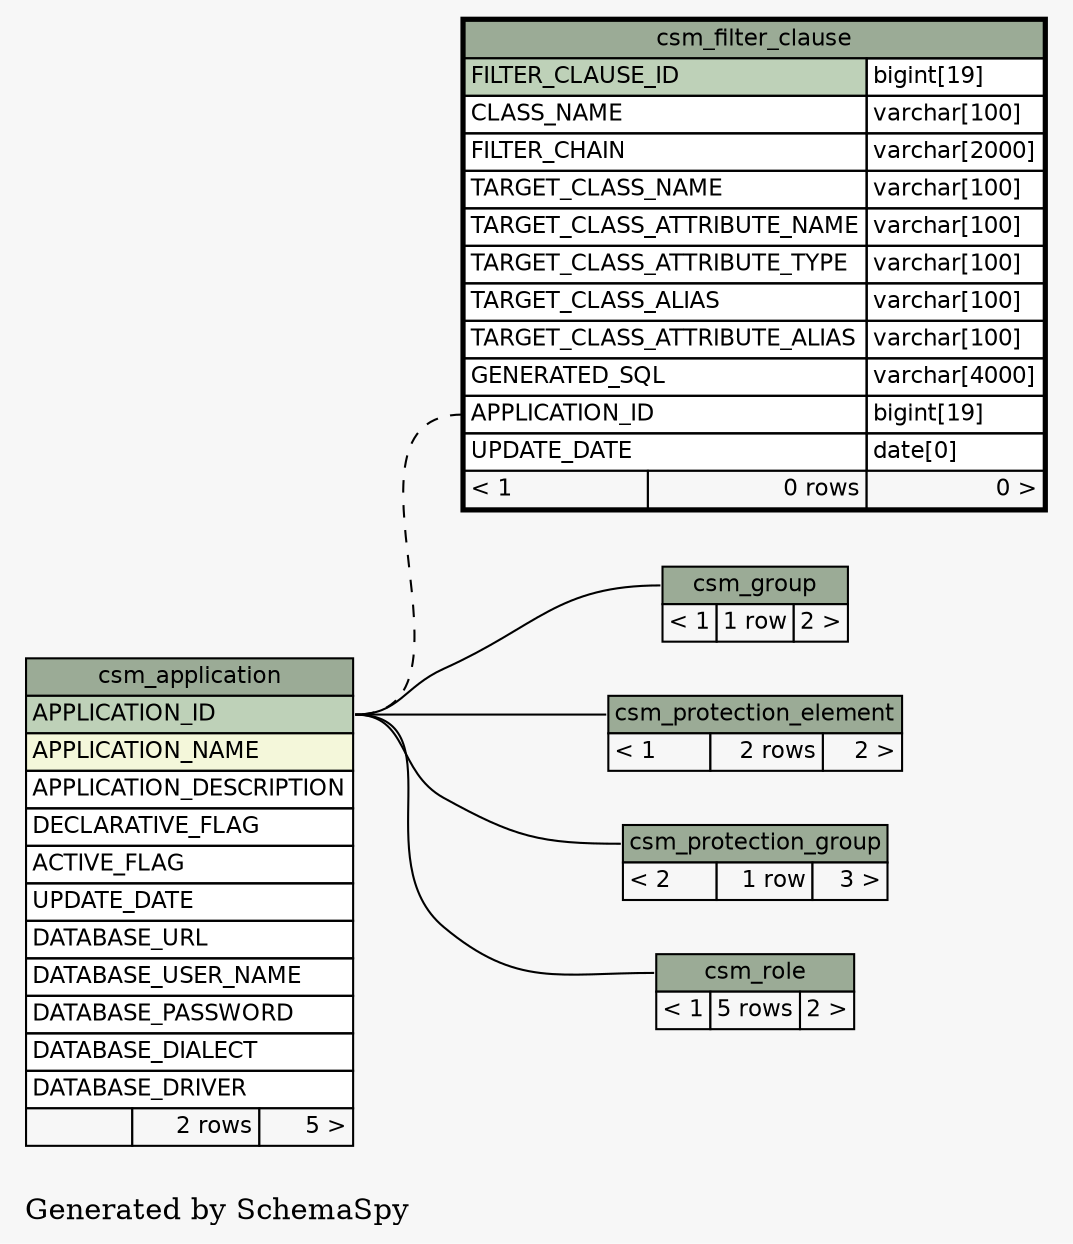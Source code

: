 // dot 2.16.1 on Linux 2.6.25.6-27.fc8
digraph "impliedTwoDegreesRelationshipsGraph" {
  graph [
    rankdir="RL"
    bgcolor="#f7f7f7"
    label="\nGenerated by SchemaSpy"
    labeljust="l"
  ];
  node [
    fontname="Helvetica"
    fontsize="11"
    shape="plaintext"
  ];
  edge [
    arrowsize="0.8"
  ];
  "csm_filter_clause":"APPLICATION_ID":w -> "csm_application":"APPLICATION_ID":e [arrowtail=crowtee arrowhead=none style=dashed];
  "csm_group":"csm_group.heading":w -> "csm_application":"APPLICATION_ID":e [arrowtail=crowtee arrowhead=none];
  "csm_protection_element":"csm_protection_element.heading":w -> "csm_application":"APPLICATION_ID":e [arrowtail=crowtee arrowhead=none];
  "csm_protection_group":"csm_protection_group.heading":w -> "csm_application":"APPLICATION_ID":e [arrowtail=crowtee arrowhead=none];
  "csm_role":"csm_role.heading":w -> "csm_application":"APPLICATION_ID":e [arrowtail=crowtee arrowhead=none];
  "csm_application" [
    label=<
    <TABLE BORDER="0" CELLBORDER="1" CELLSPACING="0" BGCOLOR="#ffffff">
      <TR><TD PORT="csm_application.heading" COLSPAN="3" BGCOLOR="#9bab96" ALIGN="CENTER">csm_application</TD></TR>
      <TR><TD PORT="APPLICATION_ID" COLSPAN="3" BGCOLOR="#bed1b8" ALIGN="LEFT">APPLICATION_ID</TD></TR>
      <TR><TD PORT="APPLICATION_NAME" COLSPAN="3" BGCOLOR="#f4f7da" ALIGN="LEFT">APPLICATION_NAME</TD></TR>
      <TR><TD PORT="APPLICATION_DESCRIPTION" COLSPAN="3" ALIGN="LEFT">APPLICATION_DESCRIPTION</TD></TR>
      <TR><TD PORT="DECLARATIVE_FLAG" COLSPAN="3" ALIGN="LEFT">DECLARATIVE_FLAG</TD></TR>
      <TR><TD PORT="ACTIVE_FLAG" COLSPAN="3" ALIGN="LEFT">ACTIVE_FLAG</TD></TR>
      <TR><TD PORT="UPDATE_DATE" COLSPAN="3" ALIGN="LEFT">UPDATE_DATE</TD></TR>
      <TR><TD PORT="DATABASE_URL" COLSPAN="3" ALIGN="LEFT">DATABASE_URL</TD></TR>
      <TR><TD PORT="DATABASE_USER_NAME" COLSPAN="3" ALIGN="LEFT">DATABASE_USER_NAME</TD></TR>
      <TR><TD PORT="DATABASE_PASSWORD" COLSPAN="3" ALIGN="LEFT">DATABASE_PASSWORD</TD></TR>
      <TR><TD PORT="DATABASE_DIALECT" COLSPAN="3" ALIGN="LEFT">DATABASE_DIALECT</TD></TR>
      <TR><TD PORT="DATABASE_DRIVER" COLSPAN="3" ALIGN="LEFT">DATABASE_DRIVER</TD></TR>
      <TR><TD ALIGN="LEFT" BGCOLOR="#f7f7f7">  </TD><TD ALIGN="RIGHT" BGCOLOR="#f7f7f7">2 rows</TD><TD ALIGN="RIGHT" BGCOLOR="#f7f7f7">5 &gt;</TD></TR>
    </TABLE>>
    URL="csm_application.html#graph"
    tooltip="csm_application"
  ];
  "csm_filter_clause" [
    label=<
    <TABLE BORDER="2" CELLBORDER="1" CELLSPACING="0" BGCOLOR="#ffffff">
      <TR><TD PORT="csm_filter_clause.heading" COLSPAN="3" BGCOLOR="#9bab96" ALIGN="CENTER">csm_filter_clause</TD></TR>
      <TR><TD PORT="FILTER_CLAUSE_ID" COLSPAN="2" BGCOLOR="#bed1b8" ALIGN="LEFT">FILTER_CLAUSE_ID</TD><TD PORT="FILTER_CLAUSE_ID.type" ALIGN="LEFT">bigint[19]</TD></TR>
      <TR><TD PORT="CLASS_NAME" COLSPAN="2" ALIGN="LEFT">CLASS_NAME</TD><TD PORT="CLASS_NAME.type" ALIGN="LEFT">varchar[100]</TD></TR>
      <TR><TD PORT="FILTER_CHAIN" COLSPAN="2" ALIGN="LEFT">FILTER_CHAIN</TD><TD PORT="FILTER_CHAIN.type" ALIGN="LEFT">varchar[2000]</TD></TR>
      <TR><TD PORT="TARGET_CLASS_NAME" COLSPAN="2" ALIGN="LEFT">TARGET_CLASS_NAME</TD><TD PORT="TARGET_CLASS_NAME.type" ALIGN="LEFT">varchar[100]</TD></TR>
      <TR><TD PORT="TARGET_CLASS_ATTRIBUTE_NAME" COLSPAN="2" ALIGN="LEFT">TARGET_CLASS_ATTRIBUTE_NAME</TD><TD PORT="TARGET_CLASS_ATTRIBUTE_NAME.type" ALIGN="LEFT">varchar[100]</TD></TR>
      <TR><TD PORT="TARGET_CLASS_ATTRIBUTE_TYPE" COLSPAN="2" ALIGN="LEFT">TARGET_CLASS_ATTRIBUTE_TYPE</TD><TD PORT="TARGET_CLASS_ATTRIBUTE_TYPE.type" ALIGN="LEFT">varchar[100]</TD></TR>
      <TR><TD PORT="TARGET_CLASS_ALIAS" COLSPAN="2" ALIGN="LEFT">TARGET_CLASS_ALIAS</TD><TD PORT="TARGET_CLASS_ALIAS.type" ALIGN="LEFT">varchar[100]</TD></TR>
      <TR><TD PORT="TARGET_CLASS_ATTRIBUTE_ALIAS" COLSPAN="2" ALIGN="LEFT">TARGET_CLASS_ATTRIBUTE_ALIAS</TD><TD PORT="TARGET_CLASS_ATTRIBUTE_ALIAS.type" ALIGN="LEFT">varchar[100]</TD></TR>
      <TR><TD PORT="GENERATED_SQL" COLSPAN="2" ALIGN="LEFT">GENERATED_SQL</TD><TD PORT="GENERATED_SQL.type" ALIGN="LEFT">varchar[4000]</TD></TR>
      <TR><TD PORT="APPLICATION_ID" COLSPAN="2" ALIGN="LEFT">APPLICATION_ID</TD><TD PORT="APPLICATION_ID.type" ALIGN="LEFT">bigint[19]</TD></TR>
      <TR><TD PORT="UPDATE_DATE" COLSPAN="2" ALIGN="LEFT">UPDATE_DATE</TD><TD PORT="UPDATE_DATE.type" ALIGN="LEFT">date[0]</TD></TR>
      <TR><TD ALIGN="LEFT" BGCOLOR="#f7f7f7">&lt; 1</TD><TD ALIGN="RIGHT" BGCOLOR="#f7f7f7">0 rows</TD><TD ALIGN="RIGHT" BGCOLOR="#f7f7f7">0 &gt;</TD></TR>
    </TABLE>>
    URL="csm_filter_clause.html#"
    tooltip="csm_filter_clause"
  ];
  "csm_group" [
    label=<
    <TABLE BORDER="0" CELLBORDER="1" CELLSPACING="0" BGCOLOR="#ffffff">
      <TR><TD PORT="csm_group.heading" COLSPAN="3" BGCOLOR="#9bab96" ALIGN="CENTER">csm_group</TD></TR>
      <TR><TD ALIGN="LEFT" BGCOLOR="#f7f7f7">&lt; 1</TD><TD ALIGN="RIGHT" BGCOLOR="#f7f7f7">1 row</TD><TD ALIGN="RIGHT" BGCOLOR="#f7f7f7">2 &gt;</TD></TR>
    </TABLE>>
    URL="csm_group.html#graph"
    tooltip="csm_group"
  ];
  "csm_protection_element" [
    label=<
    <TABLE BORDER="0" CELLBORDER="1" CELLSPACING="0" BGCOLOR="#ffffff">
      <TR><TD PORT="csm_protection_element.heading" COLSPAN="3" BGCOLOR="#9bab96" ALIGN="CENTER">csm_protection_element</TD></TR>
      <TR><TD ALIGN="LEFT" BGCOLOR="#f7f7f7">&lt; 1</TD><TD ALIGN="RIGHT" BGCOLOR="#f7f7f7">2 rows</TD><TD ALIGN="RIGHT" BGCOLOR="#f7f7f7">2 &gt;</TD></TR>
    </TABLE>>
    URL="csm_protection_element.html#graph"
    tooltip="csm_protection_element"
  ];
  "csm_protection_group" [
    label=<
    <TABLE BORDER="0" CELLBORDER="1" CELLSPACING="0" BGCOLOR="#ffffff">
      <TR><TD PORT="csm_protection_group.heading" COLSPAN="3" BGCOLOR="#9bab96" ALIGN="CENTER">csm_protection_group</TD></TR>
      <TR><TD ALIGN="LEFT" BGCOLOR="#f7f7f7">&lt; 2</TD><TD ALIGN="RIGHT" BGCOLOR="#f7f7f7">1 row</TD><TD ALIGN="RIGHT" BGCOLOR="#f7f7f7">3 &gt;</TD></TR>
    </TABLE>>
    URL="csm_protection_group.html#graph"
    tooltip="csm_protection_group"
  ];
  "csm_role" [
    label=<
    <TABLE BORDER="0" CELLBORDER="1" CELLSPACING="0" BGCOLOR="#ffffff">
      <TR><TD PORT="csm_role.heading" COLSPAN="3" BGCOLOR="#9bab96" ALIGN="CENTER">csm_role</TD></TR>
      <TR><TD ALIGN="LEFT" BGCOLOR="#f7f7f7">&lt; 1</TD><TD ALIGN="RIGHT" BGCOLOR="#f7f7f7">5 rows</TD><TD ALIGN="RIGHT" BGCOLOR="#f7f7f7">2 &gt;</TD></TR>
    </TABLE>>
    URL="csm_role.html#graph"
    tooltip="csm_role"
  ];
}
